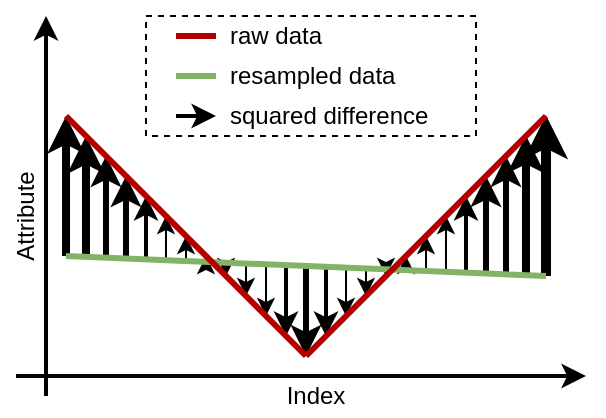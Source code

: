 <mxfile version="14.6.11" type="device"><diagram id="-dKR7-NFBNjP3Z9jzR8o" name="Page-1"><mxGraphModel dx="690" dy="437" grid="1" gridSize="10" guides="1" tooltips="1" connect="1" arrows="1" fold="1" page="1" pageScale="1" pageWidth="850" pageHeight="1100" math="0" shadow="0"><root><mxCell id="0"/><mxCell id="1" parent="0"/><mxCell id="KnTBhDAkA_dMfJSY7xzP-43" value="" style="rounded=0;whiteSpace=wrap;html=1;align=left;dashed=1;" vertex="1" parent="1"><mxGeometry x="360" y="70" width="165" height="60" as="geometry"/></mxCell><mxCell id="KnTBhDAkA_dMfJSY7xzP-5" value="" style="endArrow=classic;html=1;strokeWidth=4;" edge="1" parent="1"><mxGeometry width="50" height="50" relative="1" as="geometry"><mxPoint x="320" y="190" as="sourcePoint"/><mxPoint x="320" y="120" as="targetPoint"/></mxGeometry></mxCell><mxCell id="KnTBhDAkA_dMfJSY7xzP-6" value="" style="endArrow=classic;html=1;strokeWidth=4;" edge="1" parent="1"><mxGeometry width="50" height="50" relative="1" as="geometry"><mxPoint x="330" y="190" as="sourcePoint"/><mxPoint x="330" y="130" as="targetPoint"/></mxGeometry></mxCell><mxCell id="KnTBhDAkA_dMfJSY7xzP-7" value="" style="endArrow=classic;html=1;strokeWidth=3;" edge="1" parent="1"><mxGeometry width="50" height="50" relative="1" as="geometry"><mxPoint x="340" y="190" as="sourcePoint"/><mxPoint x="340" y="140" as="targetPoint"/></mxGeometry></mxCell><mxCell id="KnTBhDAkA_dMfJSY7xzP-8" value="" style="endArrow=classic;html=1;strokeWidth=3;" edge="1" parent="1"><mxGeometry width="50" height="50" relative="1" as="geometry"><mxPoint x="350" y="190" as="sourcePoint"/><mxPoint x="350" y="150" as="targetPoint"/></mxGeometry></mxCell><mxCell id="KnTBhDAkA_dMfJSY7xzP-9" value="" style="endArrow=classic;html=1;strokeWidth=2;" edge="1" parent="1"><mxGeometry width="50" height="50" relative="1" as="geometry"><mxPoint x="360" y="192" as="sourcePoint"/><mxPoint x="360" y="160" as="targetPoint"/></mxGeometry></mxCell><mxCell id="KnTBhDAkA_dMfJSY7xzP-10" value="" style="endArrow=classic;html=1;" edge="1" parent="1"><mxGeometry width="50" height="50" relative="1" as="geometry"><mxPoint x="370" y="193" as="sourcePoint"/><mxPoint x="370" y="170" as="targetPoint"/></mxGeometry></mxCell><mxCell id="KnTBhDAkA_dMfJSY7xzP-11" value="" style="endArrow=classic;html=1;" edge="1" parent="1"><mxGeometry width="50" height="50" relative="1" as="geometry"><mxPoint x="380" y="193" as="sourcePoint"/><mxPoint x="380" y="180" as="targetPoint"/></mxGeometry></mxCell><mxCell id="KnTBhDAkA_dMfJSY7xzP-12" value="" style="endArrow=classic;html=1;" edge="1" parent="1"><mxGeometry width="50" height="50" relative="1" as="geometry"><mxPoint x="390" y="194" as="sourcePoint"/><mxPoint x="390" y="190" as="targetPoint"/></mxGeometry></mxCell><mxCell id="KnTBhDAkA_dMfJSY7xzP-13" value="" style="endArrow=classic;html=1;" edge="1" parent="1"><mxGeometry width="50" height="50" relative="1" as="geometry"><mxPoint x="400" y="194" as="sourcePoint"/><mxPoint x="400" y="200" as="targetPoint"/></mxGeometry></mxCell><mxCell id="KnTBhDAkA_dMfJSY7xzP-14" value="" style="endArrow=classic;html=1;" edge="1" parent="1"><mxGeometry width="50" height="50" relative="1" as="geometry"><mxPoint x="410" y="194" as="sourcePoint"/><mxPoint x="410" y="210" as="targetPoint"/></mxGeometry></mxCell><mxCell id="KnTBhDAkA_dMfJSY7xzP-15" value="" style="endArrow=classic;html=1;" edge="1" parent="1"><mxGeometry width="50" height="50" relative="1" as="geometry"><mxPoint x="420" y="194" as="sourcePoint"/><mxPoint x="420" y="220" as="targetPoint"/></mxGeometry></mxCell><mxCell id="KnTBhDAkA_dMfJSY7xzP-16" value="" style="endArrow=classic;html=1;strokeWidth=2;" edge="1" parent="1"><mxGeometry width="50" height="50" relative="1" as="geometry"><mxPoint x="430" y="195" as="sourcePoint"/><mxPoint x="430" y="230" as="targetPoint"/></mxGeometry></mxCell><mxCell id="KnTBhDAkA_dMfJSY7xzP-17" value="" style="endArrow=classic;html=1;strokeWidth=3;" edge="1" parent="1"><mxGeometry width="50" height="50" relative="1" as="geometry"><mxPoint x="440" y="195" as="sourcePoint"/><mxPoint x="440" y="240" as="targetPoint"/></mxGeometry></mxCell><mxCell id="KnTBhDAkA_dMfJSY7xzP-18" value="" style="endArrow=classic;html=1;strokeWidth=2;" edge="1" parent="1"><mxGeometry width="50" height="50" relative="1" as="geometry"><mxPoint x="450" y="196" as="sourcePoint"/><mxPoint x="450" y="230" as="targetPoint"/></mxGeometry></mxCell><mxCell id="KnTBhDAkA_dMfJSY7xzP-19" value="" style="endArrow=classic;html=1;" edge="1" parent="1"><mxGeometry width="50" height="50" relative="1" as="geometry"><mxPoint x="460" y="196" as="sourcePoint"/><mxPoint x="460" y="220" as="targetPoint"/></mxGeometry></mxCell><mxCell id="KnTBhDAkA_dMfJSY7xzP-20" value="" style="endArrow=classic;html=1;" edge="1" parent="1"><mxGeometry width="50" height="50" relative="1" as="geometry"><mxPoint x="470" y="196" as="sourcePoint"/><mxPoint x="470" y="210" as="targetPoint"/></mxGeometry></mxCell><mxCell id="KnTBhDAkA_dMfJSY7xzP-21" value="" style="endArrow=classic;html=1;" edge="1" parent="1"><mxGeometry width="50" height="50" relative="1" as="geometry"><mxPoint x="480" y="197" as="sourcePoint"/><mxPoint x="480" y="200" as="targetPoint"/></mxGeometry></mxCell><mxCell id="KnTBhDAkA_dMfJSY7xzP-22" value="" style="endArrow=classic;html=1;" edge="1" parent="1"><mxGeometry width="50" height="50" relative="1" as="geometry"><mxPoint x="490" y="198" as="sourcePoint"/><mxPoint x="490" y="190" as="targetPoint"/></mxGeometry></mxCell><mxCell id="KnTBhDAkA_dMfJSY7xzP-23" value="" style="endArrow=classic;html=1;" edge="1" parent="1"><mxGeometry width="50" height="50" relative="1" as="geometry"><mxPoint x="510" y="198" as="sourcePoint"/><mxPoint x="510" y="170" as="targetPoint"/></mxGeometry></mxCell><mxCell id="KnTBhDAkA_dMfJSY7xzP-24" value="" style="endArrow=classic;html=1;strokeWidth=2;" edge="1" parent="1"><mxGeometry width="50" height="50" relative="1" as="geometry"><mxPoint x="520" y="198" as="sourcePoint"/><mxPoint x="520" y="160" as="targetPoint"/></mxGeometry></mxCell><mxCell id="KnTBhDAkA_dMfJSY7xzP-25" value="" style="endArrow=classic;html=1;strokeWidth=3;" edge="1" parent="1"><mxGeometry width="50" height="50" relative="1" as="geometry"><mxPoint x="530" y="200" as="sourcePoint"/><mxPoint x="530" y="150" as="targetPoint"/></mxGeometry></mxCell><mxCell id="KnTBhDAkA_dMfJSY7xzP-26" value="" style="endArrow=classic;html=1;strokeWidth=3;" edge="1" parent="1"><mxGeometry width="50" height="50" relative="1" as="geometry"><mxPoint x="540" y="200" as="sourcePoint"/><mxPoint x="540" y="140" as="targetPoint"/></mxGeometry></mxCell><mxCell id="KnTBhDAkA_dMfJSY7xzP-27" value="" style="endArrow=classic;html=1;strokeWidth=4;" edge="1" parent="1"><mxGeometry width="50" height="50" relative="1" as="geometry"><mxPoint x="550" y="200" as="sourcePoint"/><mxPoint x="550" y="129.806" as="targetPoint"/></mxGeometry></mxCell><mxCell id="KnTBhDAkA_dMfJSY7xzP-28" value="" style="endArrow=classic;html=1;strokeWidth=5;" edge="1" parent="1"><mxGeometry width="50" height="50" relative="1" as="geometry"><mxPoint x="560" y="200" as="sourcePoint"/><mxPoint x="560" y="119.612" as="targetPoint"/></mxGeometry></mxCell><mxCell id="KnTBhDAkA_dMfJSY7xzP-29" value="" style="endArrow=classic;html=1;" edge="1" parent="1"><mxGeometry width="50" height="50" relative="1" as="geometry"><mxPoint x="500" y="198" as="sourcePoint"/><mxPoint x="500" y="180" as="targetPoint"/></mxGeometry></mxCell><mxCell id="KnTBhDAkA_dMfJSY7xzP-3" value="" style="endArrow=none;html=1;fillColor=#d5e8d4;strokeColor=#82b366;strokeWidth=3;" edge="1" parent="1"><mxGeometry width="50" height="50" relative="1" as="geometry"><mxPoint x="320" y="190" as="sourcePoint"/><mxPoint x="560" y="200" as="targetPoint"/></mxGeometry></mxCell><mxCell id="KnTBhDAkA_dMfJSY7xzP-30" value="" style="endArrow=classic;html=1;strokeWidth=2;" edge="1" parent="1"><mxGeometry width="50" height="50" relative="1" as="geometry"><mxPoint x="310" y="260" as="sourcePoint"/><mxPoint x="310" y="70" as="targetPoint"/></mxGeometry></mxCell><mxCell id="KnTBhDAkA_dMfJSY7xzP-31" value="" style="endArrow=classic;html=1;strokeWidth=2;" edge="1" parent="1"><mxGeometry width="50" height="50" relative="1" as="geometry"><mxPoint x="295.0" y="250" as="sourcePoint"/><mxPoint x="580" y="250" as="targetPoint"/></mxGeometry></mxCell><mxCell id="KnTBhDAkA_dMfJSY7xzP-1" value="" style="endArrow=none;html=1;fillColor=#e51400;strokeColor=#B20000;strokeWidth=3;" edge="1" parent="1"><mxGeometry width="50" height="50" relative="1" as="geometry"><mxPoint x="440" y="240" as="sourcePoint"/><mxPoint x="560" y="120" as="targetPoint"/></mxGeometry></mxCell><mxCell id="KnTBhDAkA_dMfJSY7xzP-2" value="" style="endArrow=none;html=1;fillColor=#e51400;strokeColor=#B20000;strokeWidth=3;" edge="1" parent="1"><mxGeometry width="50" height="50" relative="1" as="geometry"><mxPoint x="320" y="120" as="sourcePoint"/><mxPoint x="440" y="240" as="targetPoint"/></mxGeometry></mxCell><mxCell id="KnTBhDAkA_dMfJSY7xzP-32" value="Index" style="text;html=1;strokeColor=none;fillColor=none;align=center;verticalAlign=middle;whiteSpace=wrap;rounded=0;" vertex="1" parent="1"><mxGeometry x="425" y="250" width="40" height="20" as="geometry"/></mxCell><mxCell id="KnTBhDAkA_dMfJSY7xzP-33" value="Attribute" style="text;html=1;strokeColor=none;fillColor=none;align=center;verticalAlign=middle;whiteSpace=wrap;rounded=0;rotation=-90;" vertex="1" parent="1"><mxGeometry x="280" y="160" width="40" height="20" as="geometry"/></mxCell><mxCell id="KnTBhDAkA_dMfJSY7xzP-34" value="" style="endArrow=none;html=1;fillColor=#e51400;strokeColor=#B20000;strokeWidth=3;" edge="1" parent="1"><mxGeometry width="50" height="50" relative="1" as="geometry"><mxPoint x="375" y="80" as="sourcePoint"/><mxPoint x="395" y="80" as="targetPoint"/></mxGeometry></mxCell><mxCell id="KnTBhDAkA_dMfJSY7xzP-35" value="" style="endArrow=none;html=1;fillColor=#d5e8d4;strokeColor=#82b366;strokeWidth=3;" edge="1" parent="1"><mxGeometry width="50" height="50" relative="1" as="geometry"><mxPoint x="375.0" y="100" as="sourcePoint"/><mxPoint x="395" y="100" as="targetPoint"/></mxGeometry></mxCell><mxCell id="KnTBhDAkA_dMfJSY7xzP-36" value="" style="endArrow=classic;html=1;strokeWidth=2;" edge="1" parent="1"><mxGeometry width="50" height="50" relative="1" as="geometry"><mxPoint x="375" y="120" as="sourcePoint"/><mxPoint x="395" y="120" as="targetPoint"/></mxGeometry></mxCell><mxCell id="KnTBhDAkA_dMfJSY7xzP-40" value="raw data" style="text;html=1;strokeColor=none;fillColor=none;align=left;verticalAlign=middle;whiteSpace=wrap;rounded=0;" vertex="1" parent="1"><mxGeometry x="400" y="70" width="85" height="20" as="geometry"/></mxCell><mxCell id="KnTBhDAkA_dMfJSY7xzP-41" value="resampled data" style="text;html=1;strokeColor=none;fillColor=none;align=left;verticalAlign=middle;whiteSpace=wrap;rounded=0;" vertex="1" parent="1"><mxGeometry x="400" y="90" width="125" height="20" as="geometry"/></mxCell><mxCell id="KnTBhDAkA_dMfJSY7xzP-42" value="squared difference" style="text;html=1;strokeColor=none;fillColor=none;align=left;verticalAlign=middle;whiteSpace=wrap;rounded=0;" vertex="1" parent="1"><mxGeometry x="400" y="110" width="105" height="20" as="geometry"/></mxCell></root></mxGraphModel></diagram></mxfile>